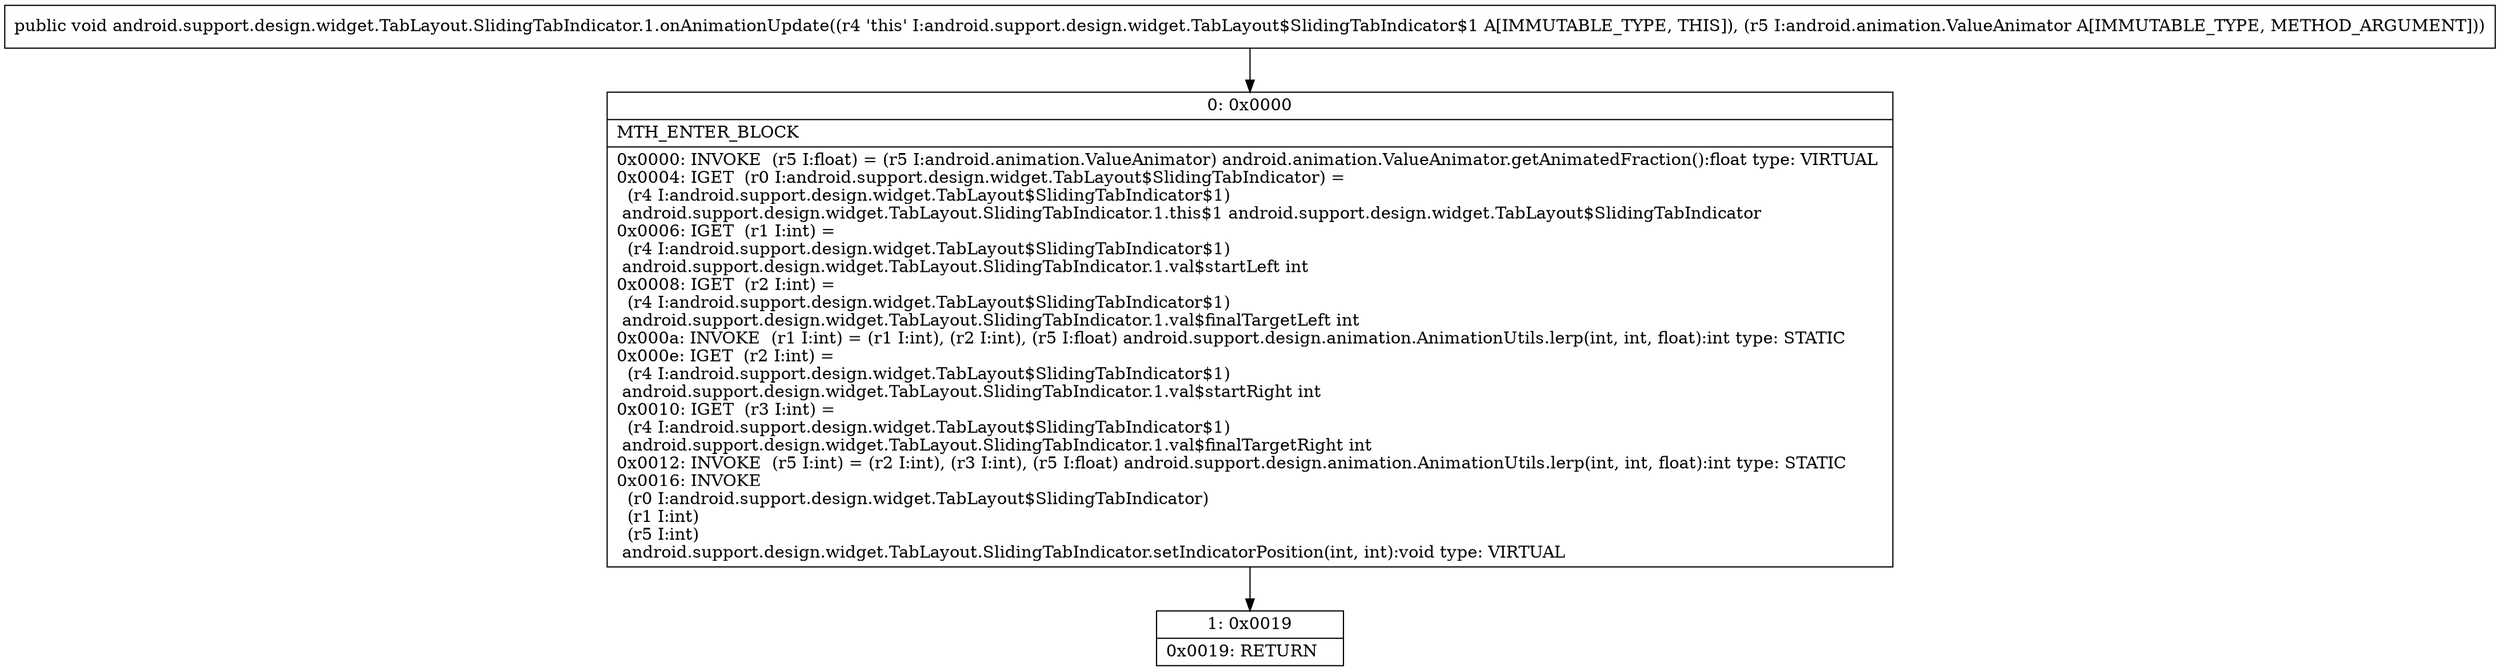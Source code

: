 digraph "CFG forandroid.support.design.widget.TabLayout.SlidingTabIndicator.1.onAnimationUpdate(Landroid\/animation\/ValueAnimator;)V" {
Node_0 [shape=record,label="{0\:\ 0x0000|MTH_ENTER_BLOCK\l|0x0000: INVOKE  (r5 I:float) = (r5 I:android.animation.ValueAnimator) android.animation.ValueAnimator.getAnimatedFraction():float type: VIRTUAL \l0x0004: IGET  (r0 I:android.support.design.widget.TabLayout$SlidingTabIndicator) = \l  (r4 I:android.support.design.widget.TabLayout$SlidingTabIndicator$1)\l android.support.design.widget.TabLayout.SlidingTabIndicator.1.this$1 android.support.design.widget.TabLayout$SlidingTabIndicator \l0x0006: IGET  (r1 I:int) = \l  (r4 I:android.support.design.widget.TabLayout$SlidingTabIndicator$1)\l android.support.design.widget.TabLayout.SlidingTabIndicator.1.val$startLeft int \l0x0008: IGET  (r2 I:int) = \l  (r4 I:android.support.design.widget.TabLayout$SlidingTabIndicator$1)\l android.support.design.widget.TabLayout.SlidingTabIndicator.1.val$finalTargetLeft int \l0x000a: INVOKE  (r1 I:int) = (r1 I:int), (r2 I:int), (r5 I:float) android.support.design.animation.AnimationUtils.lerp(int, int, float):int type: STATIC \l0x000e: IGET  (r2 I:int) = \l  (r4 I:android.support.design.widget.TabLayout$SlidingTabIndicator$1)\l android.support.design.widget.TabLayout.SlidingTabIndicator.1.val$startRight int \l0x0010: IGET  (r3 I:int) = \l  (r4 I:android.support.design.widget.TabLayout$SlidingTabIndicator$1)\l android.support.design.widget.TabLayout.SlidingTabIndicator.1.val$finalTargetRight int \l0x0012: INVOKE  (r5 I:int) = (r2 I:int), (r3 I:int), (r5 I:float) android.support.design.animation.AnimationUtils.lerp(int, int, float):int type: STATIC \l0x0016: INVOKE  \l  (r0 I:android.support.design.widget.TabLayout$SlidingTabIndicator)\l  (r1 I:int)\l  (r5 I:int)\l android.support.design.widget.TabLayout.SlidingTabIndicator.setIndicatorPosition(int, int):void type: VIRTUAL \l}"];
Node_1 [shape=record,label="{1\:\ 0x0019|0x0019: RETURN   \l}"];
MethodNode[shape=record,label="{public void android.support.design.widget.TabLayout.SlidingTabIndicator.1.onAnimationUpdate((r4 'this' I:android.support.design.widget.TabLayout$SlidingTabIndicator$1 A[IMMUTABLE_TYPE, THIS]), (r5 I:android.animation.ValueAnimator A[IMMUTABLE_TYPE, METHOD_ARGUMENT])) }"];
MethodNode -> Node_0;
Node_0 -> Node_1;
}

